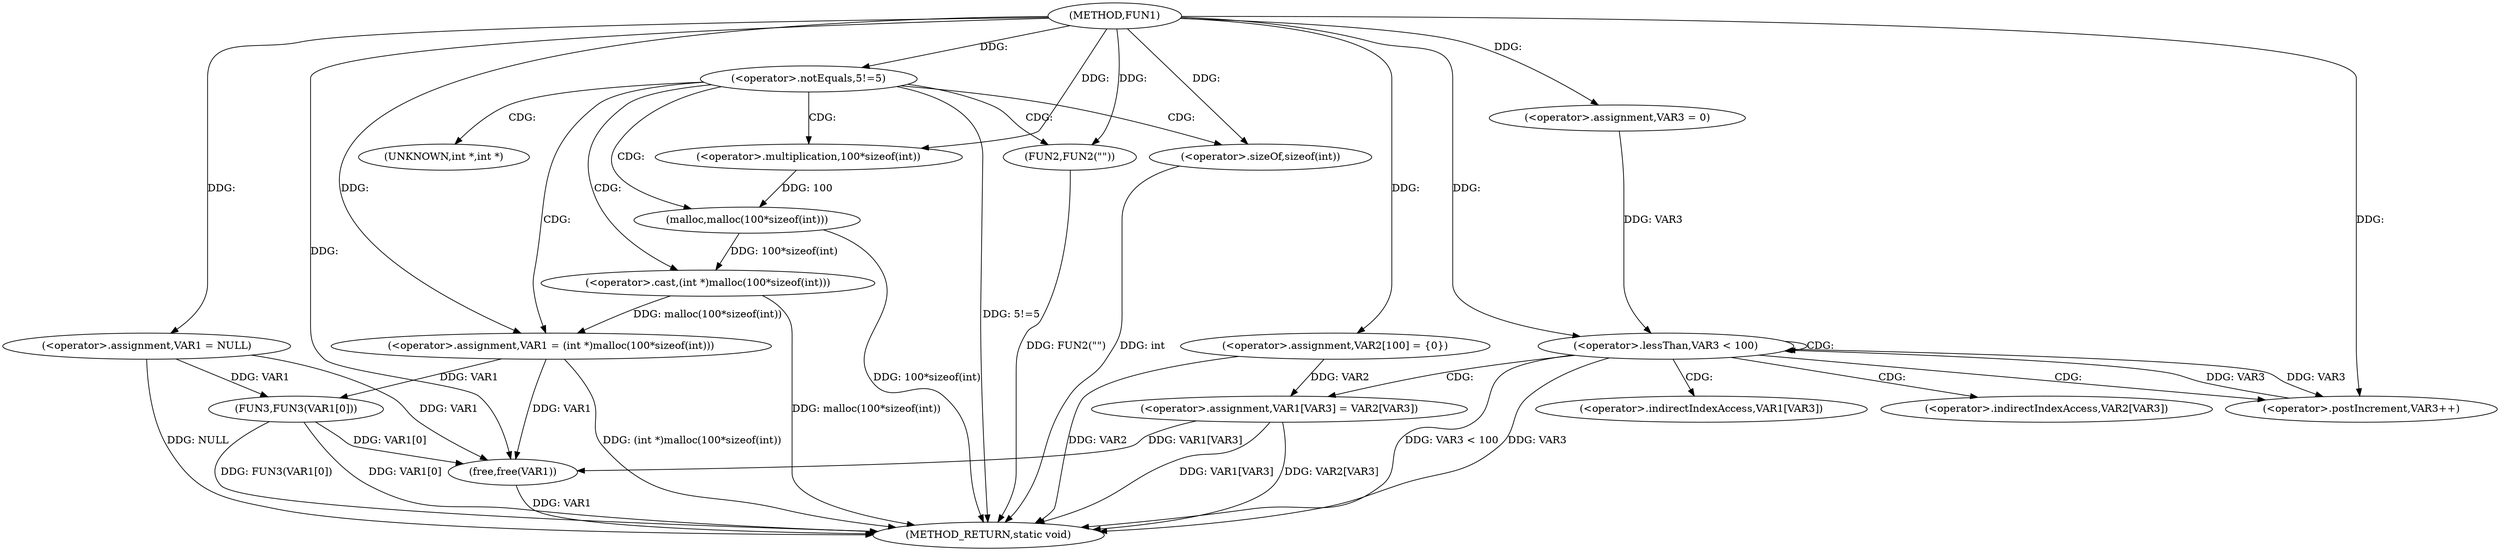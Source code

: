 digraph FUN1 {  
"1000100" [label = "(METHOD,FUN1)" ]
"1000153" [label = "(METHOD_RETURN,static void)" ]
"1000103" [label = "(<operator>.assignment,VAR1 = NULL)" ]
"1000107" [label = "(<operator>.notEquals,5!=5)" ]
"1000111" [label = "(FUN2,FUN2(\"\"))" ]
"1000115" [label = "(<operator>.assignment,VAR1 = (int *)malloc(100*sizeof(int)))" ]
"1000117" [label = "(<operator>.cast,(int *)malloc(100*sizeof(int)))" ]
"1000119" [label = "(malloc,malloc(100*sizeof(int)))" ]
"1000120" [label = "(<operator>.multiplication,100*sizeof(int))" ]
"1000122" [label = "(<operator>.sizeOf,sizeof(int))" ]
"1000126" [label = "(<operator>.assignment,VAR2[100] = {0})" ]
"1000131" [label = "(<operator>.assignment,VAR3 = 0)" ]
"1000134" [label = "(<operator>.lessThan,VAR3 < 100)" ]
"1000137" [label = "(<operator>.postIncrement,VAR3++)" ]
"1000140" [label = "(<operator>.assignment,VAR1[VAR3] = VAR2[VAR3])" ]
"1000147" [label = "(FUN3,FUN3(VAR1[0]))" ]
"1000151" [label = "(free,free(VAR1))" ]
"1000118" [label = "(UNKNOWN,int *,int *)" ]
"1000141" [label = "(<operator>.indirectIndexAccess,VAR1[VAR3])" ]
"1000144" [label = "(<operator>.indirectIndexAccess,VAR2[VAR3])" ]
  "1000115" -> "1000153"  [ label = "DDG: (int *)malloc(100*sizeof(int))"] 
  "1000103" -> "1000153"  [ label = "DDG: NULL"] 
  "1000147" -> "1000153"  [ label = "DDG: VAR1[0]"] 
  "1000126" -> "1000153"  [ label = "DDG: VAR2"] 
  "1000117" -> "1000153"  [ label = "DDG: malloc(100*sizeof(int))"] 
  "1000107" -> "1000153"  [ label = "DDG: 5!=5"] 
  "1000122" -> "1000153"  [ label = "DDG: int"] 
  "1000140" -> "1000153"  [ label = "DDG: VAR1[VAR3]"] 
  "1000151" -> "1000153"  [ label = "DDG: VAR1"] 
  "1000140" -> "1000153"  [ label = "DDG: VAR2[VAR3]"] 
  "1000134" -> "1000153"  [ label = "DDG: VAR3 < 100"] 
  "1000134" -> "1000153"  [ label = "DDG: VAR3"] 
  "1000119" -> "1000153"  [ label = "DDG: 100*sizeof(int)"] 
  "1000147" -> "1000153"  [ label = "DDG: FUN3(VAR1[0])"] 
  "1000111" -> "1000153"  [ label = "DDG: FUN2(\"\")"] 
  "1000100" -> "1000103"  [ label = "DDG: "] 
  "1000100" -> "1000107"  [ label = "DDG: "] 
  "1000100" -> "1000111"  [ label = "DDG: "] 
  "1000117" -> "1000115"  [ label = "DDG: malloc(100*sizeof(int))"] 
  "1000100" -> "1000115"  [ label = "DDG: "] 
  "1000119" -> "1000117"  [ label = "DDG: 100*sizeof(int)"] 
  "1000120" -> "1000119"  [ label = "DDG: 100"] 
  "1000100" -> "1000120"  [ label = "DDG: "] 
  "1000100" -> "1000122"  [ label = "DDG: "] 
  "1000100" -> "1000126"  [ label = "DDG: "] 
  "1000100" -> "1000131"  [ label = "DDG: "] 
  "1000131" -> "1000134"  [ label = "DDG: VAR3"] 
  "1000137" -> "1000134"  [ label = "DDG: VAR3"] 
  "1000100" -> "1000134"  [ label = "DDG: "] 
  "1000134" -> "1000137"  [ label = "DDG: VAR3"] 
  "1000100" -> "1000137"  [ label = "DDG: "] 
  "1000126" -> "1000140"  [ label = "DDG: VAR2"] 
  "1000103" -> "1000147"  [ label = "DDG: VAR1"] 
  "1000115" -> "1000147"  [ label = "DDG: VAR1"] 
  "1000103" -> "1000151"  [ label = "DDG: VAR1"] 
  "1000140" -> "1000151"  [ label = "DDG: VAR1[VAR3]"] 
  "1000147" -> "1000151"  [ label = "DDG: VAR1[0]"] 
  "1000115" -> "1000151"  [ label = "DDG: VAR1"] 
  "1000100" -> "1000151"  [ label = "DDG: "] 
  "1000107" -> "1000119"  [ label = "CDG: "] 
  "1000107" -> "1000115"  [ label = "CDG: "] 
  "1000107" -> "1000120"  [ label = "CDG: "] 
  "1000107" -> "1000117"  [ label = "CDG: "] 
  "1000107" -> "1000118"  [ label = "CDG: "] 
  "1000107" -> "1000111"  [ label = "CDG: "] 
  "1000107" -> "1000122"  [ label = "CDG: "] 
  "1000134" -> "1000137"  [ label = "CDG: "] 
  "1000134" -> "1000141"  [ label = "CDG: "] 
  "1000134" -> "1000144"  [ label = "CDG: "] 
  "1000134" -> "1000140"  [ label = "CDG: "] 
  "1000134" -> "1000134"  [ label = "CDG: "] 
}
